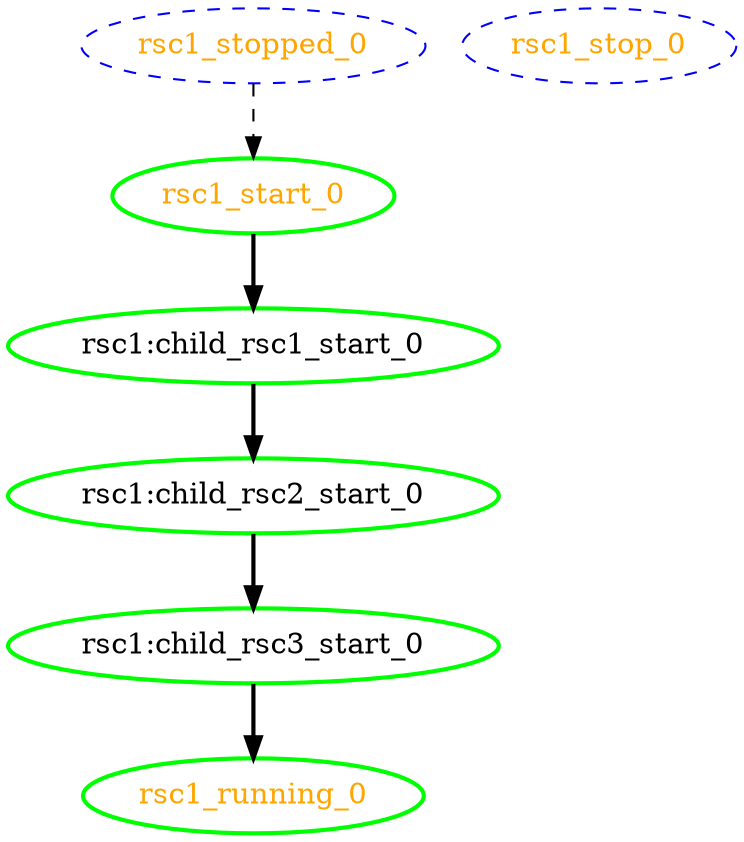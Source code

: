 digraph "g" {
	size = "30,30"
"rsc1:child_rsc1_start_0" [ tooltip="node1" style=bold color="green" fontcolor="black" ]
"rsc1:child_rsc2_start_0" [ tooltip="node1" style=bold color="green" fontcolor="black" ]
"rsc1:child_rsc3_start_0" [ tooltip="node1" style=bold color="green" fontcolor="black" ]
"rsc1_start_0" [ tooltip="" style=bold color="green" fontcolor="orange" ]
"rsc1_running_0" [ tooltip="" style=bold color="green" fontcolor="orange" ]
"rsc1_stop_0" [ style="dashed" color="blue" fontcolor="orange" ]
"rsc1_stopped_0" [ style="dashed" color="blue" fontcolor="orange" ]
"rsc1_start_0" -> "rsc1:child_rsc1_start_0" [ style = bold]
"rsc1:child_rsc1_start_0" -> "rsc1:child_rsc2_start_0" [ style = bold]
"rsc1:child_rsc2_start_0" -> "rsc1:child_rsc3_start_0" [ style = bold]
"rsc1_stopped_0" -> "rsc1_start_0" [ style = dashed]
"rsc1:child_rsc3_start_0" -> "rsc1_running_0" [ style = bold]
}
